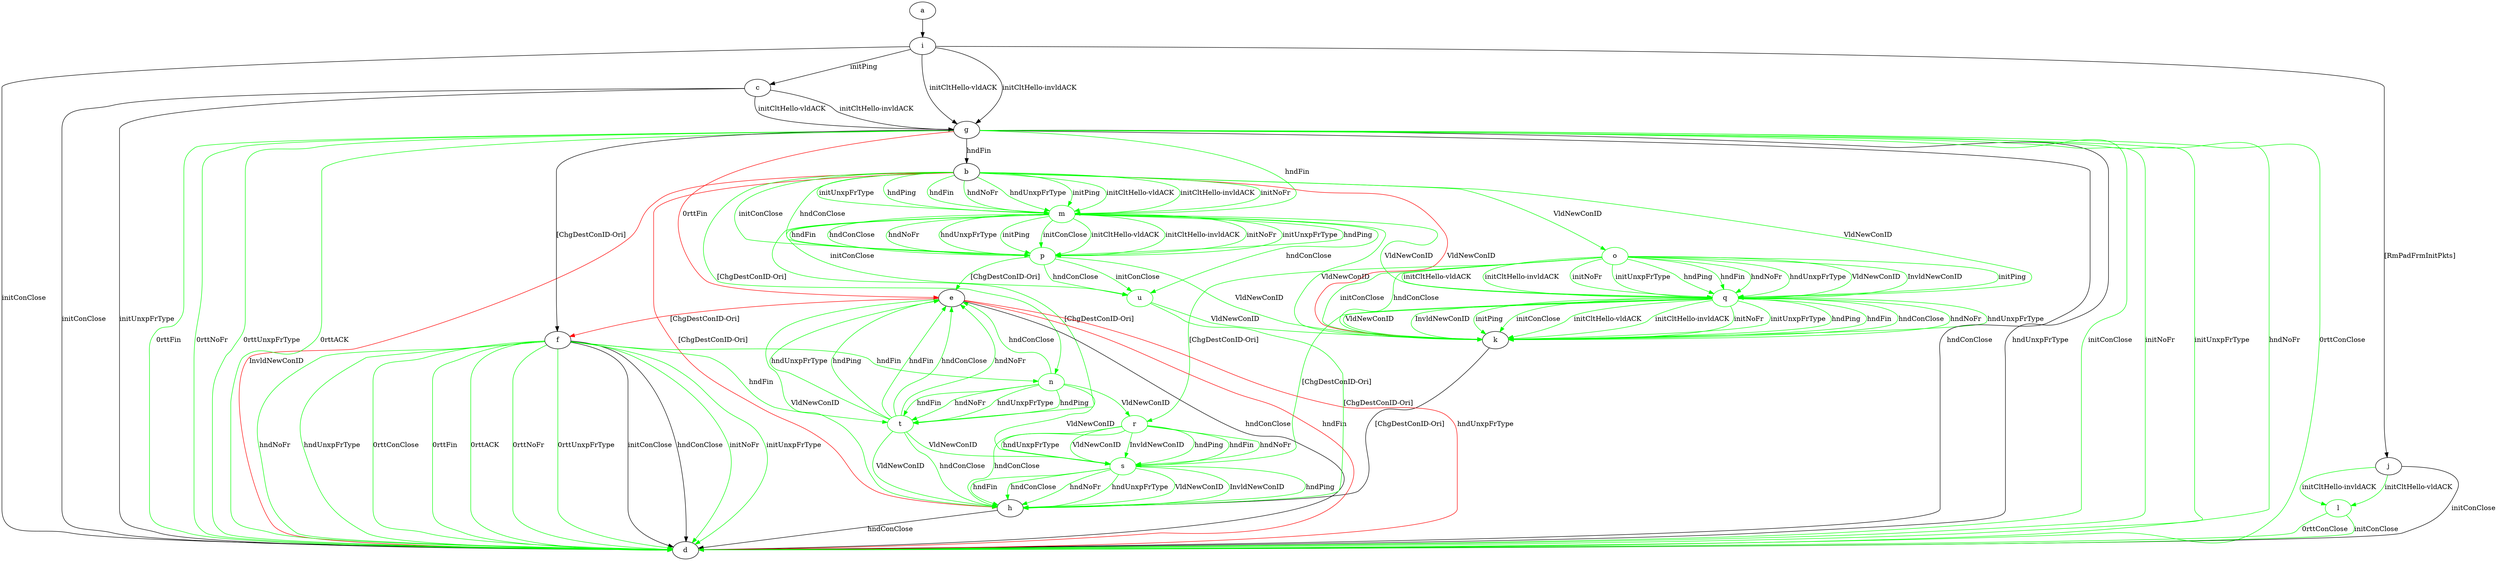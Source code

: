 digraph "" {
	a -> i	[key=0];
	b -> d	[key=0,
		color=red,
		label="InvldNewConID "];
	b -> h	[key=0,
		color=red,
		label="[ChgDestConID-Ori] "];
	b -> k	[key=0,
		color=red,
		label="VldNewConID "];
	m	[color=green];
	b -> m	[key=0,
		color=green,
		label="initPing "];
	b -> m	[key=1,
		color=green,
		label="initCltHello-vldACK "];
	b -> m	[key=2,
		color=green,
		label="initCltHello-invldACK "];
	b -> m	[key=3,
		color=green,
		label="initNoFr "];
	b -> m	[key=4,
		color=green,
		label="initUnxpFrType "];
	b -> m	[key=5,
		color=green,
		label="hndPing "];
	b -> m	[key=6,
		color=green,
		label="hndFin "];
	b -> m	[key=7,
		color=green,
		label="hndNoFr "];
	b -> m	[key=8,
		color=green,
		label="hndUnxpFrType "];
	n	[color=green];
	b -> n	[key=0,
		color=green,
		label="[ChgDestConID-Ori] "];
	o	[color=green];
	b -> o	[key=0,
		color=green,
		label="VldNewConID "];
	p	[color=green];
	b -> p	[key=0,
		color=green,
		label="initConClose "];
	b -> p	[key=1,
		color=green,
		label="hndConClose "];
	q	[color=green];
	b -> q	[key=0,
		color=green,
		label="VldNewConID "];
	c -> d	[key=0,
		label="initConClose "];
	c -> d	[key=1,
		label="initUnxpFrType "];
	c -> g	[key=0,
		label="initCltHello-vldACK "];
	c -> g	[key=1,
		label="initCltHello-invldACK "];
	e -> d	[key=0,
		label="hndConClose "];
	e -> d	[key=1,
		color=red,
		label="hndFin "];
	e -> d	[key=2,
		color=red,
		label="hndUnxpFrType "];
	e -> f	[key=0,
		color=red,
		label="[ChgDestConID-Ori] "];
	e -> h	[key=0,
		color=green,
		label="VldNewConID "];
	f -> d	[key=0,
		label="initConClose "];
	f -> d	[key=1,
		label="hndConClose "];
	f -> d	[key=2,
		color=green,
		label="initNoFr "];
	f -> d	[key=3,
		color=green,
		label="initUnxpFrType "];
	f -> d	[key=4,
		color=green,
		label="hndNoFr "];
	f -> d	[key=5,
		color=green,
		label="hndUnxpFrType "];
	f -> d	[key=6,
		color=green,
		label="0rttConClose "];
	f -> d	[key=7,
		color=green,
		label="0rttFin "];
	f -> d	[key=8,
		color=green,
		label="0rttNoFr "];
	f -> d	[key=9,
		color=green,
		label="0rttUnxpFrType "];
	f -> d	[key=10,
		color=green,
		label="0rttACK "];
	f -> n	[key=0,
		color=green,
		label="hndFin "];
	t	[color=green];
	f -> t	[key=0,
		color=green,
		label="hndFin "];
	g -> b	[key=0,
		label="hndFin "];
	g -> d	[key=0,
		label="hndConClose "];
	g -> d	[key=1,
		label="hndUnxpFrType "];
	g -> d	[key=2,
		color=green,
		label="initConClose "];
	g -> d	[key=3,
		color=green,
		label="initNoFr "];
	g -> d	[key=4,
		color=green,
		label="initUnxpFrType "];
	g -> d	[key=5,
		color=green,
		label="hndNoFr "];
	g -> d	[key=6,
		color=green,
		label="0rttConClose "];
	g -> d	[key=7,
		color=green,
		label="0rttFin "];
	g -> d	[key=8,
		color=green,
		label="0rttNoFr "];
	g -> d	[key=9,
		color=green,
		label="0rttUnxpFrType "];
	g -> d	[key=10,
		color=green,
		label="0rttACK "];
	g -> e	[key=0,
		color=red,
		label="0rttFin "];
	g -> f	[key=0,
		label="[ChgDestConID-Ori] "];
	g -> m	[key=0,
		color=green,
		label="hndFin "];
	h -> d	[key=0,
		label="hndConClose "];
	i -> c	[key=0,
		label="initPing "];
	i -> d	[key=0,
		label="initConClose "];
	i -> g	[key=0,
		label="initCltHello-vldACK "];
	i -> g	[key=1,
		label="initCltHello-invldACK "];
	i -> j	[key=0,
		label="[RmPadFrmInitPkts] "];
	j -> d	[key=0,
		label="initConClose "];
	l	[color=green];
	j -> l	[key=0,
		color=green,
		label="initCltHello-vldACK "];
	j -> l	[key=1,
		color=green,
		label="initCltHello-invldACK "];
	k -> h	[key=0,
		label="[ChgDestConID-Ori] "];
	l -> d	[key=0,
		color=green,
		label="initConClose "];
	l -> d	[key=1,
		color=green,
		label="0rttConClose "];
	m -> k	[key=0,
		color=green,
		label="VldNewConID "];
	m -> p	[key=0,
		color=green,
		label="initPing "];
	m -> p	[key=1,
		color=green,
		label="initConClose "];
	m -> p	[key=2,
		color=green,
		label="initCltHello-vldACK "];
	m -> p	[key=3,
		color=green,
		label="initCltHello-invldACK "];
	m -> p	[key=4,
		color=green,
		label="initNoFr "];
	m -> p	[key=5,
		color=green,
		label="initUnxpFrType "];
	m -> p	[key=6,
		color=green,
		label="hndPing "];
	m -> p	[key=7,
		color=green,
		label="hndFin "];
	m -> p	[key=8,
		color=green,
		label="hndConClose "];
	m -> p	[key=9,
		color=green,
		label="hndNoFr "];
	m -> p	[key=10,
		color=green,
		label="hndUnxpFrType "];
	m -> q	[key=0,
		color=green,
		label="VldNewConID "];
	m -> t	[key=0,
		color=green,
		label="[ChgDestConID-Ori] "];
	u	[color=green];
	m -> u	[key=0,
		color=green,
		label="initConClose "];
	m -> u	[key=1,
		color=green,
		label="hndConClose "];
	n -> e	[key=0,
		color=green,
		label="hndConClose "];
	r	[color=green];
	n -> r	[key=0,
		color=green,
		label="VldNewConID "];
	s	[color=green];
	n -> s	[key=0,
		color=green,
		label="VldNewConID "];
	n -> t	[key=0,
		color=green,
		label="hndPing "];
	n -> t	[key=1,
		color=green,
		label="hndFin "];
	n -> t	[key=2,
		color=green,
		label="hndNoFr "];
	n -> t	[key=3,
		color=green,
		label="hndUnxpFrType "];
	o -> k	[key=0,
		color=green,
		label="initConClose "];
	o -> k	[key=1,
		color=green,
		label="hndConClose "];
	o -> q	[key=0,
		color=green,
		label="initPing "];
	o -> q	[key=1,
		color=green,
		label="initCltHello-vldACK "];
	o -> q	[key=2,
		color=green,
		label="initCltHello-invldACK "];
	o -> q	[key=3,
		color=green,
		label="initNoFr "];
	o -> q	[key=4,
		color=green,
		label="initUnxpFrType "];
	o -> q	[key=5,
		color=green,
		label="hndPing "];
	o -> q	[key=6,
		color=green,
		label="hndFin "];
	o -> q	[key=7,
		color=green,
		label="hndNoFr "];
	o -> q	[key=8,
		color=green,
		label="hndUnxpFrType "];
	o -> q	[key=9,
		color=green,
		label="VldNewConID "];
	o -> q	[key=10,
		color=green,
		label="InvldNewConID "];
	o -> r	[key=0,
		color=green,
		label="[ChgDestConID-Ori] "];
	p -> e	[key=0,
		color=green,
		label="[ChgDestConID-Ori] "];
	p -> k	[key=0,
		color=green,
		label="VldNewConID "];
	p -> u	[key=0,
		color=green,
		label="initConClose "];
	p -> u	[key=1,
		color=green,
		label="hndConClose "];
	q -> k	[key=0,
		color=green,
		label="initPing "];
	q -> k	[key=1,
		color=green,
		label="initConClose "];
	q -> k	[key=2,
		color=green,
		label="initCltHello-vldACK "];
	q -> k	[key=3,
		color=green,
		label="initCltHello-invldACK "];
	q -> k	[key=4,
		color=green,
		label="initNoFr "];
	q -> k	[key=5,
		color=green,
		label="initUnxpFrType "];
	q -> k	[key=6,
		color=green,
		label="hndPing "];
	q -> k	[key=7,
		color=green,
		label="hndFin "];
	q -> k	[key=8,
		color=green,
		label="hndConClose "];
	q -> k	[key=9,
		color=green,
		label="hndNoFr "];
	q -> k	[key=10,
		color=green,
		label="hndUnxpFrType "];
	q -> k	[key=11,
		color=green,
		label="VldNewConID "];
	q -> k	[key=12,
		color=green,
		label="InvldNewConID "];
	q -> s	[key=0,
		color=green,
		label="[ChgDestConID-Ori] "];
	r -> h	[key=0,
		color=green,
		label="hndConClose "];
	r -> s	[key=0,
		color=green,
		label="hndPing "];
	r -> s	[key=1,
		color=green,
		label="hndFin "];
	r -> s	[key=2,
		color=green,
		label="hndNoFr "];
	r -> s	[key=3,
		color=green,
		label="hndUnxpFrType "];
	r -> s	[key=4,
		color=green,
		label="VldNewConID "];
	r -> s	[key=5,
		color=green,
		label="InvldNewConID "];
	s -> h	[key=0,
		color=green,
		label="hndPing "];
	s -> h	[key=1,
		color=green,
		label="hndFin "];
	s -> h	[key=2,
		color=green,
		label="hndConClose "];
	s -> h	[key=3,
		color=green,
		label="hndNoFr "];
	s -> h	[key=4,
		color=green,
		label="hndUnxpFrType "];
	s -> h	[key=5,
		color=green,
		label="VldNewConID "];
	s -> h	[key=6,
		color=green,
		label="InvldNewConID "];
	t -> e	[key=0,
		color=green,
		label="hndPing "];
	t -> e	[key=1,
		color=green,
		label="hndFin "];
	t -> e	[key=2,
		color=green,
		label="hndConClose "];
	t -> e	[key=3,
		color=green,
		label="hndNoFr "];
	t -> e	[key=4,
		color=green,
		label="hndUnxpFrType "];
	t -> h	[key=0,
		color=green,
		label="hndConClose "];
	t -> h	[key=1,
		color=green,
		label="VldNewConID "];
	t -> s	[key=0,
		color=green,
		label="VldNewConID "];
	u -> h	[key=0,
		color=green,
		label="[ChgDestConID-Ori] "];
	u -> k	[key=0,
		color=green,
		label="VldNewConID "];
}
